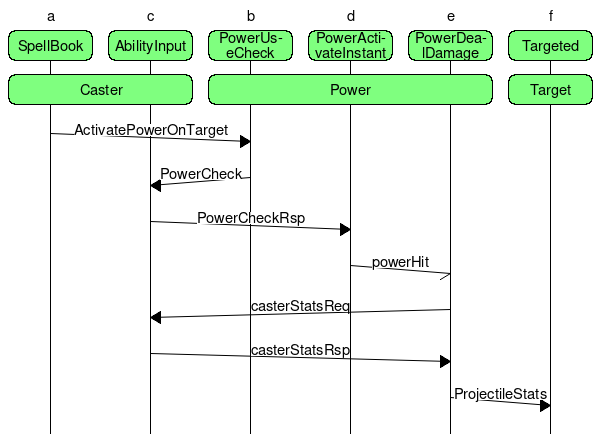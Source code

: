 msc {
 arcgradient = 8;

 a [label="a"],c [label="c"],b [label="b"],d [label="d"], e [label="e"] , f [label="f"];

a rbox a [label="SpellBook", textbgcolour="#7fff7f"],
c rbox c [label="AbilityInput", textbgcolour="#7fff7f"],
e rbox e [label="PowerDealDamage", textbgcolour="#7fff7f"],

b rbox b [label="PowerUseCheck", textbgcolour="#7fff7f"],
d rbox d [label="PowerActivateInstant", textbgcolour="#7fff7f"],
f rbox f [label="Targeted", textbgcolour="#7fff7f"];


a rbox c [label="Caster", textbgcolour="#7fff7f"],
b rbox e [label="Power", textbgcolour="#7fff7f"],

f rbox f [label="Target", textbgcolour="#7fff7f"];

 a=>b [label="ActivatePowerOnTarget"];
 b=>c [label="PowerCheck"];
 c=>d [label="PowerCheckRsp"];
 d->e [label="powerHit"];
 e=>c [label="casterStatsReq"];
 c=>e [label="casterStatsRsp"];
 e=>f [label="ProjectileStats"];
}
